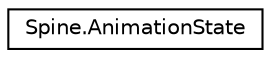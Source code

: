 digraph "그래픽컬한 클래스 계통도"
{
 // LATEX_PDF_SIZE
  edge [fontname="Helvetica",fontsize="10",labelfontname="Helvetica",labelfontsize="10"];
  node [fontname="Helvetica",fontsize="10",shape=record];
  rankdir="LR";
  Node0 [label="Spine.AnimationState",height=0.2,width=0.4,color="black", fillcolor="white", style="filled",URL="$class_spine_1_1_animation_state.html",tooltip=" "];
}
